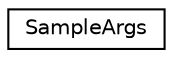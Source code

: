 digraph "Graphical Class Hierarchy"
{
  edge [fontname="Helvetica",fontsize="10",labelfontname="Helvetica",labelfontsize="10"];
  node [fontname="Helvetica",fontsize="10",shape=record];
  rankdir="LR";
  Node1 [label="SampleArgs",height=0.2,width=0.4,color="black", fillcolor="white", style="filled",URL="$struct_sample_args.html"];
}
